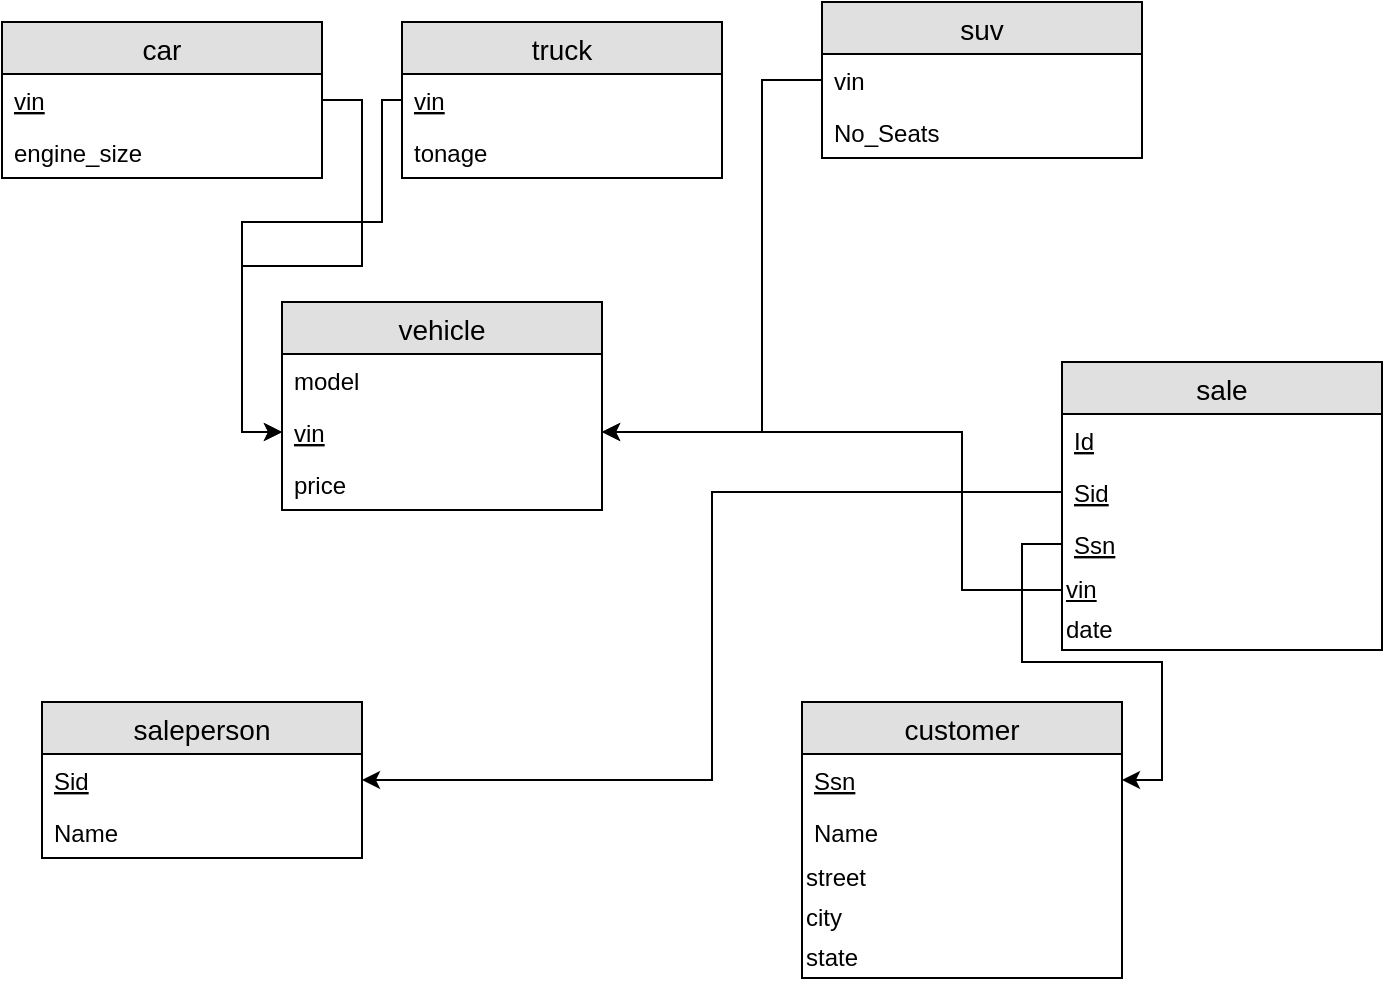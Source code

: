 <mxfile version="12.7.9" type="device"><diagram id="WoVZZCIDaGXCrQZOV3ra" name="Page-1"><mxGraphModel dx="1888" dy="531" grid="1" gridSize="10" guides="1" tooltips="1" connect="1" arrows="1" fold="1" page="1" pageScale="1" pageWidth="850" pageHeight="1100" math="0" shadow="0"><root><mxCell id="0"/><mxCell id="1" parent="0"/><mxCell id="crLSbkeRmxBrD37DSS2a-2" value="vehicle" style="swimlane;fontStyle=0;childLayout=stackLayout;horizontal=1;startSize=26;fillColor=#e0e0e0;horizontalStack=0;resizeParent=1;resizeParentMax=0;resizeLast=0;collapsible=1;marginBottom=0;swimlaneFillColor=#ffffff;align=center;fontSize=14;" vertex="1" parent="1"><mxGeometry x="130" y="230" width="160" height="104" as="geometry"/></mxCell><mxCell id="crLSbkeRmxBrD37DSS2a-3" value="model" style="text;strokeColor=none;fillColor=none;spacingLeft=4;spacingRight=4;overflow=hidden;rotatable=0;points=[[0,0.5],[1,0.5]];portConstraint=eastwest;fontSize=12;" vertex="1" parent="crLSbkeRmxBrD37DSS2a-2"><mxGeometry y="26" width="160" height="26" as="geometry"/></mxCell><mxCell id="crLSbkeRmxBrD37DSS2a-4" value="vin" style="text;strokeColor=none;fillColor=none;spacingLeft=4;spacingRight=4;overflow=hidden;rotatable=0;points=[[0,0.5],[1,0.5]];portConstraint=eastwest;fontSize=12;fontStyle=4" vertex="1" parent="crLSbkeRmxBrD37DSS2a-2"><mxGeometry y="52" width="160" height="26" as="geometry"/></mxCell><mxCell id="crLSbkeRmxBrD37DSS2a-5" value="price" style="text;strokeColor=none;fillColor=none;spacingLeft=4;spacingRight=4;overflow=hidden;rotatable=0;points=[[0,0.5],[1,0.5]];portConstraint=eastwest;fontSize=12;" vertex="1" parent="crLSbkeRmxBrD37DSS2a-2"><mxGeometry y="78" width="160" height="26" as="geometry"/></mxCell><mxCell id="crLSbkeRmxBrD37DSS2a-6" value="car" style="swimlane;fontStyle=0;childLayout=stackLayout;horizontal=1;startSize=26;fillColor=#e0e0e0;horizontalStack=0;resizeParent=1;resizeParentMax=0;resizeLast=0;collapsible=1;marginBottom=0;swimlaneFillColor=#ffffff;align=center;fontSize=14;" vertex="1" parent="1"><mxGeometry x="-10" y="90" width="160" height="78" as="geometry"/></mxCell><mxCell id="crLSbkeRmxBrD37DSS2a-7" value="vin" style="text;strokeColor=none;fillColor=none;spacingLeft=4;spacingRight=4;overflow=hidden;rotatable=0;points=[[0,0.5],[1,0.5]];portConstraint=eastwest;fontSize=12;fontStyle=4" vertex="1" parent="crLSbkeRmxBrD37DSS2a-6"><mxGeometry y="26" width="160" height="26" as="geometry"/></mxCell><mxCell id="crLSbkeRmxBrD37DSS2a-8" value="engine_size" style="text;strokeColor=none;fillColor=none;spacingLeft=4;spacingRight=4;overflow=hidden;rotatable=0;points=[[0,0.5],[1,0.5]];portConstraint=eastwest;fontSize=12;" vertex="1" parent="crLSbkeRmxBrD37DSS2a-6"><mxGeometry y="52" width="160" height="26" as="geometry"/></mxCell><mxCell id="crLSbkeRmxBrD37DSS2a-10" value="truck" style="swimlane;fontStyle=0;childLayout=stackLayout;horizontal=1;startSize=26;fillColor=#e0e0e0;horizontalStack=0;resizeParent=1;resizeParentMax=0;resizeLast=0;collapsible=1;marginBottom=0;swimlaneFillColor=#ffffff;align=center;fontSize=14;" vertex="1" parent="1"><mxGeometry x="190" y="90" width="160" height="78" as="geometry"/></mxCell><mxCell id="crLSbkeRmxBrD37DSS2a-11" value="vin" style="text;strokeColor=none;fillColor=none;spacingLeft=4;spacingRight=4;overflow=hidden;rotatable=0;points=[[0,0.5],[1,0.5]];portConstraint=eastwest;fontSize=12;fontStyle=4" vertex="1" parent="crLSbkeRmxBrD37DSS2a-10"><mxGeometry y="26" width="160" height="26" as="geometry"/></mxCell><mxCell id="crLSbkeRmxBrD37DSS2a-12" value="tonage" style="text;strokeColor=none;fillColor=none;spacingLeft=4;spacingRight=4;overflow=hidden;rotatable=0;points=[[0,0.5],[1,0.5]];portConstraint=eastwest;fontSize=12;" vertex="1" parent="crLSbkeRmxBrD37DSS2a-10"><mxGeometry y="52" width="160" height="26" as="geometry"/></mxCell><mxCell id="crLSbkeRmxBrD37DSS2a-14" value="suv" style="swimlane;fontStyle=0;childLayout=stackLayout;horizontal=1;startSize=26;fillColor=#e0e0e0;horizontalStack=0;resizeParent=1;resizeParentMax=0;resizeLast=0;collapsible=1;marginBottom=0;swimlaneFillColor=#ffffff;align=center;fontSize=14;" vertex="1" parent="1"><mxGeometry x="400" y="80" width="160" height="78" as="geometry"/></mxCell><mxCell id="crLSbkeRmxBrD37DSS2a-15" value="vin" style="text;strokeColor=none;fillColor=none;spacingLeft=4;spacingRight=4;overflow=hidden;rotatable=0;points=[[0,0.5],[1,0.5]];portConstraint=eastwest;fontSize=12;" vertex="1" parent="crLSbkeRmxBrD37DSS2a-14"><mxGeometry y="26" width="160" height="26" as="geometry"/></mxCell><mxCell id="crLSbkeRmxBrD37DSS2a-16" value="No_Seats" style="text;strokeColor=none;fillColor=none;spacingLeft=4;spacingRight=4;overflow=hidden;rotatable=0;points=[[0,0.5],[1,0.5]];portConstraint=eastwest;fontSize=12;" vertex="1" parent="crLSbkeRmxBrD37DSS2a-14"><mxGeometry y="52" width="160" height="26" as="geometry"/></mxCell><mxCell id="crLSbkeRmxBrD37DSS2a-18" style="edgeStyle=orthogonalEdgeStyle;rounded=0;orthogonalLoop=1;jettySize=auto;html=1;entryX=1;entryY=0.5;entryDx=0;entryDy=0;" edge="1" parent="1" source="crLSbkeRmxBrD37DSS2a-15" target="crLSbkeRmxBrD37DSS2a-4"><mxGeometry relative="1" as="geometry"><mxPoint x="360" y="310" as="targetPoint"/><Array as="points"><mxPoint x="370" y="119"/><mxPoint x="370" y="295"/></Array></mxGeometry></mxCell><mxCell id="crLSbkeRmxBrD37DSS2a-19" style="edgeStyle=orthogonalEdgeStyle;rounded=0;orthogonalLoop=1;jettySize=auto;html=1;entryX=0;entryY=0.5;entryDx=0;entryDy=0;" edge="1" parent="1" source="crLSbkeRmxBrD37DSS2a-11" target="crLSbkeRmxBrD37DSS2a-4"><mxGeometry relative="1" as="geometry"><Array as="points"><mxPoint x="180" y="129"/><mxPoint x="180" y="190"/><mxPoint x="110" y="190"/><mxPoint x="110" y="295"/></Array></mxGeometry></mxCell><mxCell id="crLSbkeRmxBrD37DSS2a-20" style="edgeStyle=orthogonalEdgeStyle;rounded=0;orthogonalLoop=1;jettySize=auto;html=1;entryX=0;entryY=0.5;entryDx=0;entryDy=0;" edge="1" parent="1" source="crLSbkeRmxBrD37DSS2a-7" target="crLSbkeRmxBrD37DSS2a-4"><mxGeometry relative="1" as="geometry"/></mxCell><mxCell id="crLSbkeRmxBrD37DSS2a-21" value="saleperson" style="swimlane;fontStyle=0;childLayout=stackLayout;horizontal=1;startSize=26;fillColor=#e0e0e0;horizontalStack=0;resizeParent=1;resizeParentMax=0;resizeLast=0;collapsible=1;marginBottom=0;swimlaneFillColor=#ffffff;align=center;fontSize=14;" vertex="1" parent="1"><mxGeometry x="10" y="430" width="160" height="78" as="geometry"/></mxCell><mxCell id="crLSbkeRmxBrD37DSS2a-22" value="Sid" style="text;strokeColor=none;fillColor=none;spacingLeft=4;spacingRight=4;overflow=hidden;rotatable=0;points=[[0,0.5],[1,0.5]];portConstraint=eastwest;fontSize=12;fontStyle=4" vertex="1" parent="crLSbkeRmxBrD37DSS2a-21"><mxGeometry y="26" width="160" height="26" as="geometry"/></mxCell><mxCell id="crLSbkeRmxBrD37DSS2a-23" value="Name" style="text;strokeColor=none;fillColor=none;spacingLeft=4;spacingRight=4;overflow=hidden;rotatable=0;points=[[0,0.5],[1,0.5]];portConstraint=eastwest;fontSize=12;" vertex="1" parent="crLSbkeRmxBrD37DSS2a-21"><mxGeometry y="52" width="160" height="26" as="geometry"/></mxCell><mxCell id="crLSbkeRmxBrD37DSS2a-25" value="customer" style="swimlane;fontStyle=0;childLayout=stackLayout;horizontal=1;startSize=26;fillColor=#e0e0e0;horizontalStack=0;resizeParent=1;resizeParentMax=0;resizeLast=0;collapsible=1;marginBottom=0;swimlaneFillColor=#ffffff;align=center;fontSize=14;" vertex="1" parent="1"><mxGeometry x="390" y="430" width="160" height="138" as="geometry"/></mxCell><mxCell id="crLSbkeRmxBrD37DSS2a-26" value="Ssn" style="text;strokeColor=none;fillColor=none;spacingLeft=4;spacingRight=4;overflow=hidden;rotatable=0;points=[[0,0.5],[1,0.5]];portConstraint=eastwest;fontSize=12;fontStyle=4" vertex="1" parent="crLSbkeRmxBrD37DSS2a-25"><mxGeometry y="26" width="160" height="26" as="geometry"/></mxCell><mxCell id="crLSbkeRmxBrD37DSS2a-27" value="Name" style="text;strokeColor=none;fillColor=none;spacingLeft=4;spacingRight=4;overflow=hidden;rotatable=0;points=[[0,0.5],[1,0.5]];portConstraint=eastwest;fontSize=12;" vertex="1" parent="crLSbkeRmxBrD37DSS2a-25"><mxGeometry y="52" width="160" height="26" as="geometry"/></mxCell><mxCell id="crLSbkeRmxBrD37DSS2a-30" value="street" style="text;html=1;align=left;verticalAlign=middle;resizable=0;points=[];autosize=1;" vertex="1" parent="crLSbkeRmxBrD37DSS2a-25"><mxGeometry y="78" width="160" height="20" as="geometry"/></mxCell><mxCell id="crLSbkeRmxBrD37DSS2a-29" value="city" style="text;html=1;align=left;verticalAlign=middle;resizable=0;points=[];autosize=1;" vertex="1" parent="crLSbkeRmxBrD37DSS2a-25"><mxGeometry y="98" width="160" height="20" as="geometry"/></mxCell><mxCell id="crLSbkeRmxBrD37DSS2a-31" value="state" style="text;html=1;align=left;verticalAlign=middle;resizable=0;points=[];autosize=1;" vertex="1" parent="crLSbkeRmxBrD37DSS2a-25"><mxGeometry y="118" width="160" height="20" as="geometry"/></mxCell><mxCell id="crLSbkeRmxBrD37DSS2a-45" value="sale" style="swimlane;fontStyle=0;childLayout=stackLayout;horizontal=1;startSize=26;fillColor=#e0e0e0;horizontalStack=0;resizeParent=1;resizeParentMax=0;resizeLast=0;collapsible=1;marginBottom=0;swimlaneFillColor=#ffffff;align=center;fontSize=14;" vertex="1" parent="1"><mxGeometry x="520" y="260" width="160" height="144" as="geometry"/></mxCell><mxCell id="crLSbkeRmxBrD37DSS2a-46" value="Id" style="text;strokeColor=none;fillColor=none;spacingLeft=4;spacingRight=4;overflow=hidden;rotatable=0;points=[[0,0.5],[1,0.5]];portConstraint=eastwest;fontSize=12;fontStyle=4" vertex="1" parent="crLSbkeRmxBrD37DSS2a-45"><mxGeometry y="26" width="160" height="26" as="geometry"/></mxCell><mxCell id="crLSbkeRmxBrD37DSS2a-47" value="Sid" style="text;strokeColor=none;fillColor=none;spacingLeft=4;spacingRight=4;overflow=hidden;rotatable=0;points=[[0,0.5],[1,0.5]];portConstraint=eastwest;fontSize=12;fontStyle=4" vertex="1" parent="crLSbkeRmxBrD37DSS2a-45"><mxGeometry y="52" width="160" height="26" as="geometry"/></mxCell><mxCell id="crLSbkeRmxBrD37DSS2a-48" value="Ssn" style="text;strokeColor=none;fillColor=none;spacingLeft=4;spacingRight=4;overflow=hidden;rotatable=0;points=[[0,0.5],[1,0.5]];portConstraint=eastwest;fontSize=12;fontStyle=4" vertex="1" parent="crLSbkeRmxBrD37DSS2a-45"><mxGeometry y="78" width="160" height="26" as="geometry"/></mxCell><mxCell id="crLSbkeRmxBrD37DSS2a-49" value="&lt;u&gt;vin&lt;/u&gt;" style="text;html=1;align=left;verticalAlign=middle;resizable=0;points=[];autosize=1;" vertex="1" parent="crLSbkeRmxBrD37DSS2a-45"><mxGeometry y="104" width="160" height="20" as="geometry"/></mxCell><mxCell id="crLSbkeRmxBrD37DSS2a-51" value="date" style="text;html=1;align=left;verticalAlign=middle;resizable=0;points=[];autosize=1;" vertex="1" parent="crLSbkeRmxBrD37DSS2a-45"><mxGeometry y="124" width="160" height="20" as="geometry"/></mxCell><mxCell id="crLSbkeRmxBrD37DSS2a-53" style="edgeStyle=orthogonalEdgeStyle;rounded=0;orthogonalLoop=1;jettySize=auto;html=1;entryX=1;entryY=0.5;entryDx=0;entryDy=0;" edge="1" parent="1" source="crLSbkeRmxBrD37DSS2a-47" target="crLSbkeRmxBrD37DSS2a-22"><mxGeometry relative="1" as="geometry"/></mxCell><mxCell id="crLSbkeRmxBrD37DSS2a-54" style="edgeStyle=orthogonalEdgeStyle;rounded=0;orthogonalLoop=1;jettySize=auto;html=1;entryX=1;entryY=0.5;entryDx=0;entryDy=0;" edge="1" parent="1" source="crLSbkeRmxBrD37DSS2a-48" target="crLSbkeRmxBrD37DSS2a-26"><mxGeometry relative="1" as="geometry"/></mxCell><mxCell id="crLSbkeRmxBrD37DSS2a-55" style="edgeStyle=orthogonalEdgeStyle;rounded=0;orthogonalLoop=1;jettySize=auto;html=1;entryX=1;entryY=0.5;entryDx=0;entryDy=0;" edge="1" parent="1" source="crLSbkeRmxBrD37DSS2a-49" target="crLSbkeRmxBrD37DSS2a-4"><mxGeometry relative="1" as="geometry"><Array as="points"><mxPoint x="470" y="374"/><mxPoint x="470" y="295"/></Array></mxGeometry></mxCell></root></mxGraphModel></diagram></mxfile>